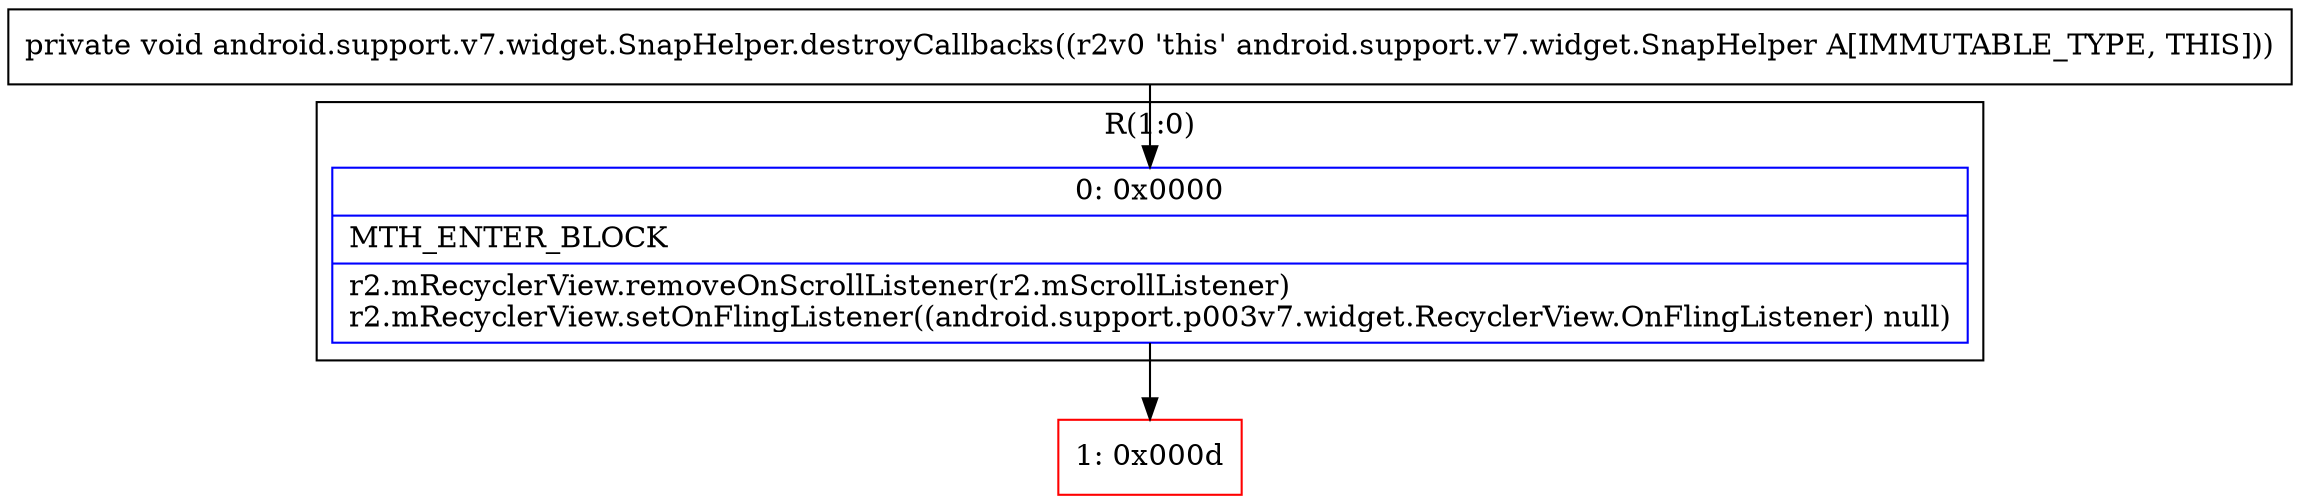 digraph "CFG forandroid.support.v7.widget.SnapHelper.destroyCallbacks()V" {
subgraph cluster_Region_547756370 {
label = "R(1:0)";
node [shape=record,color=blue];
Node_0 [shape=record,label="{0\:\ 0x0000|MTH_ENTER_BLOCK\l|r2.mRecyclerView.removeOnScrollListener(r2.mScrollListener)\lr2.mRecyclerView.setOnFlingListener((android.support.p003v7.widget.RecyclerView.OnFlingListener) null)\l}"];
}
Node_1 [shape=record,color=red,label="{1\:\ 0x000d}"];
MethodNode[shape=record,label="{private void android.support.v7.widget.SnapHelper.destroyCallbacks((r2v0 'this' android.support.v7.widget.SnapHelper A[IMMUTABLE_TYPE, THIS])) }"];
MethodNode -> Node_0;
Node_0 -> Node_1;
}

